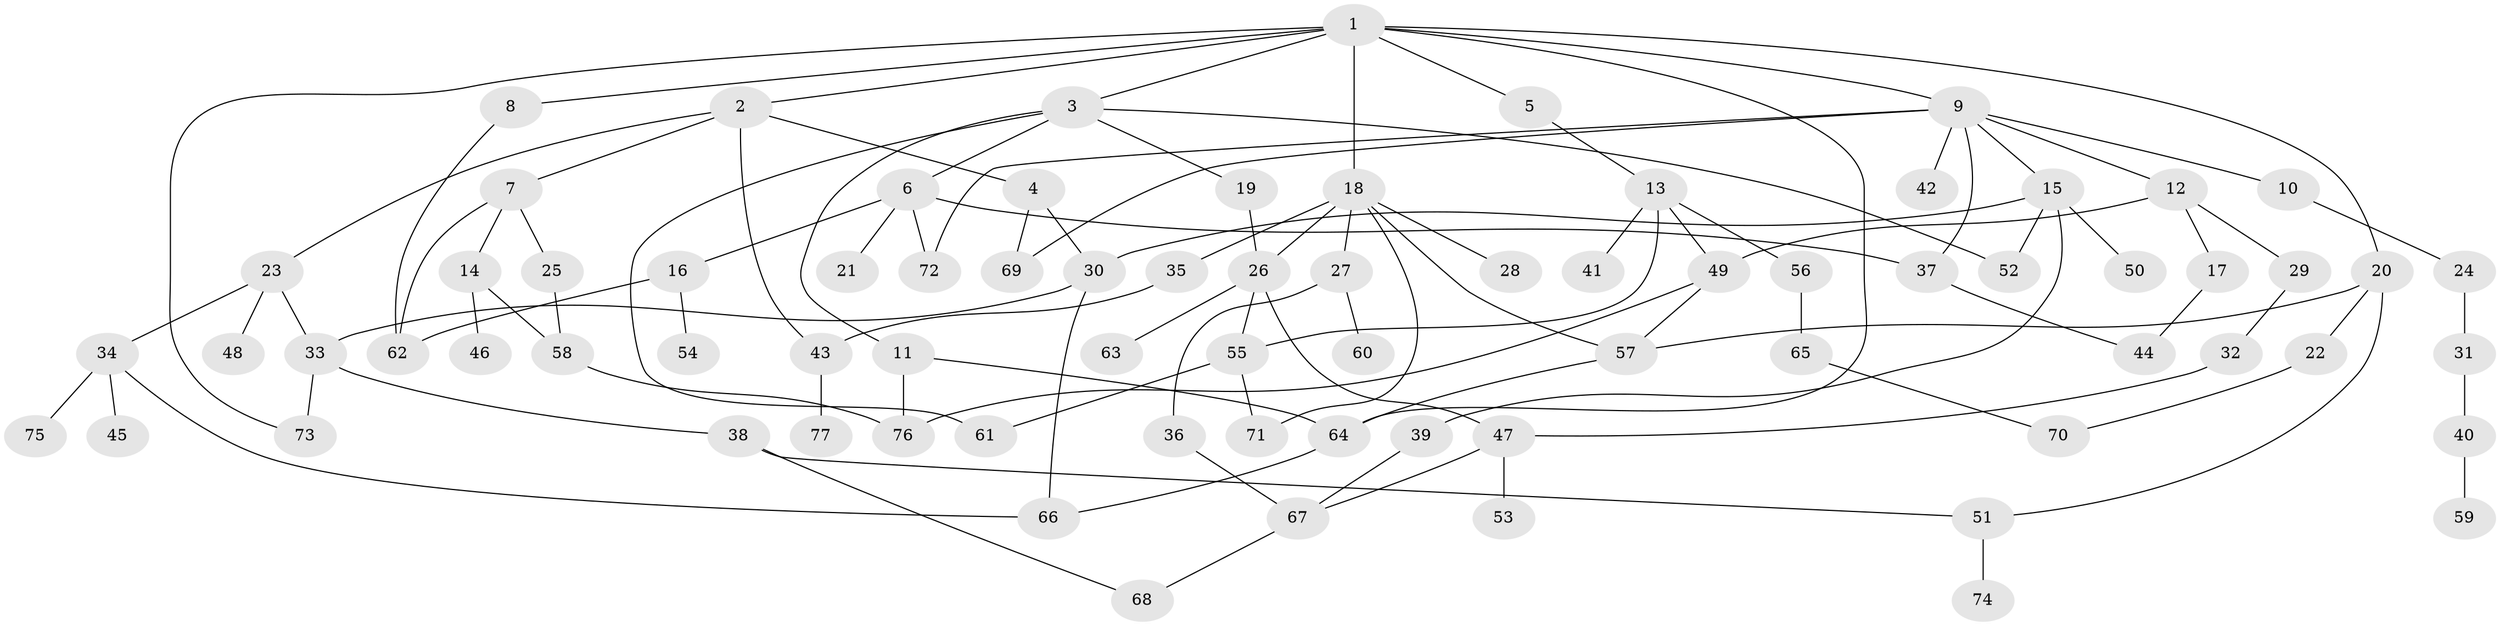 // Generated by graph-tools (version 1.1) at 2025/41/03/09/25 04:41:12]
// undirected, 77 vertices, 107 edges
graph export_dot {
graph [start="1"]
  node [color=gray90,style=filled];
  1;
  2;
  3;
  4;
  5;
  6;
  7;
  8;
  9;
  10;
  11;
  12;
  13;
  14;
  15;
  16;
  17;
  18;
  19;
  20;
  21;
  22;
  23;
  24;
  25;
  26;
  27;
  28;
  29;
  30;
  31;
  32;
  33;
  34;
  35;
  36;
  37;
  38;
  39;
  40;
  41;
  42;
  43;
  44;
  45;
  46;
  47;
  48;
  49;
  50;
  51;
  52;
  53;
  54;
  55;
  56;
  57;
  58;
  59;
  60;
  61;
  62;
  63;
  64;
  65;
  66;
  67;
  68;
  69;
  70;
  71;
  72;
  73;
  74;
  75;
  76;
  77;
  1 -- 2;
  1 -- 3;
  1 -- 5;
  1 -- 8;
  1 -- 9;
  1 -- 18;
  1 -- 20;
  1 -- 73;
  1 -- 64;
  2 -- 4;
  2 -- 7;
  2 -- 23;
  2 -- 43;
  3 -- 6;
  3 -- 11;
  3 -- 19;
  3 -- 52;
  3 -- 61;
  4 -- 69;
  4 -- 30;
  5 -- 13;
  6 -- 16;
  6 -- 21;
  6 -- 37;
  6 -- 72;
  7 -- 14;
  7 -- 25;
  7 -- 62;
  8 -- 62;
  9 -- 10;
  9 -- 12;
  9 -- 15;
  9 -- 42;
  9 -- 72;
  9 -- 69;
  9 -- 37;
  10 -- 24;
  11 -- 76;
  11 -- 64;
  12 -- 17;
  12 -- 29;
  12 -- 49;
  13 -- 41;
  13 -- 49;
  13 -- 55;
  13 -- 56;
  14 -- 46;
  14 -- 58;
  15 -- 30;
  15 -- 39;
  15 -- 50;
  15 -- 52;
  16 -- 54;
  16 -- 62;
  17 -- 44;
  18 -- 26;
  18 -- 27;
  18 -- 28;
  18 -- 35;
  18 -- 57;
  18 -- 71;
  19 -- 26;
  20 -- 22;
  20 -- 51;
  20 -- 57;
  22 -- 70;
  23 -- 33;
  23 -- 34;
  23 -- 48;
  24 -- 31;
  25 -- 58;
  26 -- 63;
  26 -- 55;
  26 -- 47;
  27 -- 36;
  27 -- 60;
  29 -- 32;
  30 -- 33;
  30 -- 66;
  31 -- 40;
  32 -- 47;
  33 -- 38;
  33 -- 73;
  34 -- 45;
  34 -- 75;
  34 -- 66;
  35 -- 43;
  36 -- 67;
  37 -- 44;
  38 -- 51;
  38 -- 68;
  39 -- 67;
  40 -- 59;
  43 -- 77;
  47 -- 53;
  47 -- 67;
  49 -- 76;
  49 -- 57;
  51 -- 74;
  55 -- 61;
  55 -- 71;
  56 -- 65;
  57 -- 64;
  58 -- 76;
  64 -- 66;
  65 -- 70;
  67 -- 68;
}
